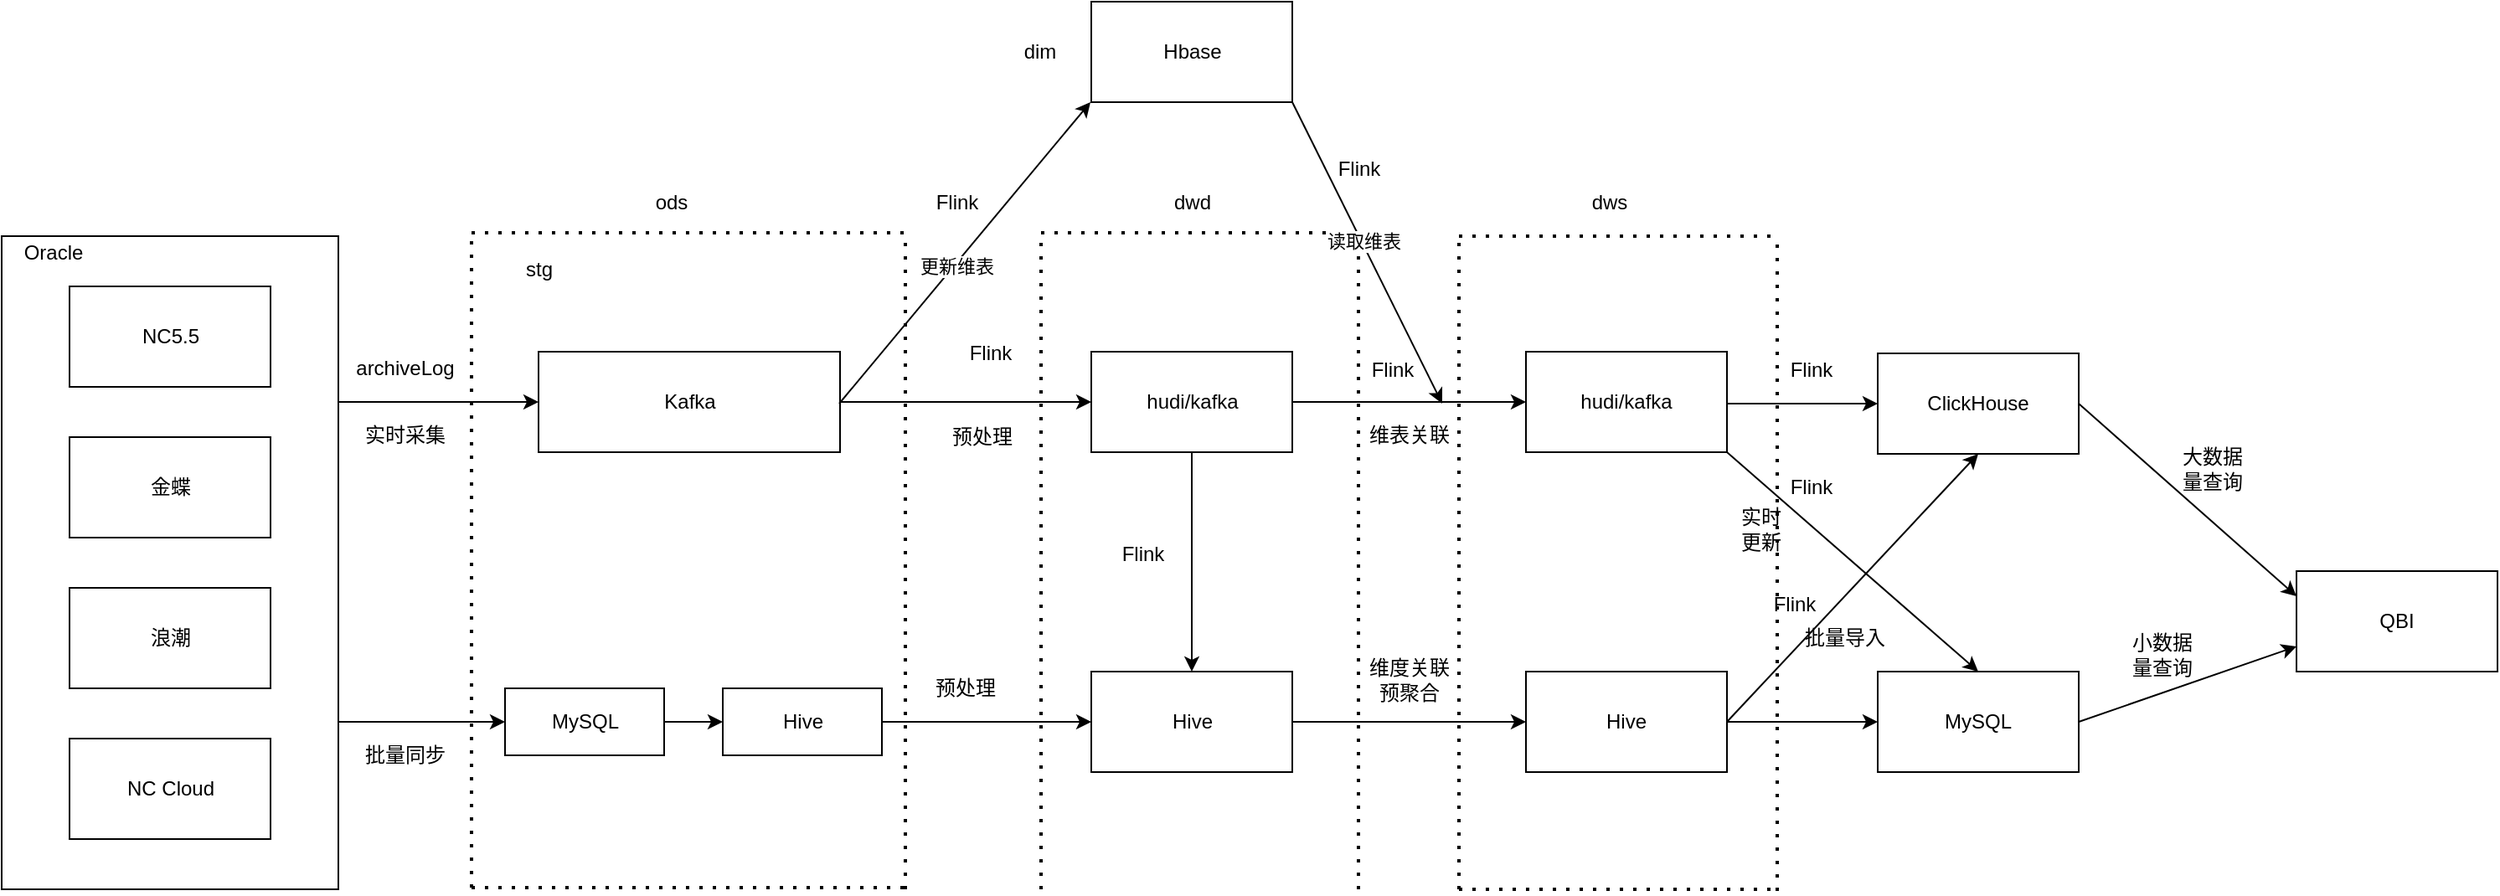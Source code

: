 <mxfile version="13.10.6" type="github">
  <diagram id="irGGcgqm2z5-2A56kE-M" name="Page-2">
    <mxGraphModel dx="1080" dy="702" grid="1" gridSize="10" guides="1" tooltips="1" connect="1" arrows="1" fold="1" page="1" pageScale="1" pageWidth="1600" pageHeight="1200" math="0" shadow="0">
      <root>
        <mxCell id="daA_jaV6r-lbXgrwhcHC-0" />
        <mxCell id="daA_jaV6r-lbXgrwhcHC-1" parent="daA_jaV6r-lbXgrwhcHC-0" />
        <mxCell id="r8aNibQZwsTYz99uHEzL-0" value="" style="rounded=0;whiteSpace=wrap;html=1;textDirection=ltr;" parent="daA_jaV6r-lbXgrwhcHC-1" vertex="1">
          <mxGeometry x="60" y="200" width="201" height="390" as="geometry" />
        </mxCell>
        <mxCell id="GDe6iYOnL6XtTdzz9oO4-0" value="NC5.5" style="rounded=0;whiteSpace=wrap;html=1;textDirection=ltr;" parent="daA_jaV6r-lbXgrwhcHC-1" vertex="1">
          <mxGeometry x="100.5" y="230" width="120" height="60" as="geometry" />
        </mxCell>
        <mxCell id="Aj8RlQGPXVslVgJBgdAv-0" value="金蝶" style="rounded=0;whiteSpace=wrap;html=1;textDirection=ltr;" parent="daA_jaV6r-lbXgrwhcHC-1" vertex="1">
          <mxGeometry x="100.5" y="320" width="120" height="60" as="geometry" />
        </mxCell>
        <mxCell id="Y89TqgO9ryzqsTXEPaqG-0" value="浪潮" style="rounded=0;whiteSpace=wrap;html=1;textDirection=ltr;" parent="daA_jaV6r-lbXgrwhcHC-1" vertex="1">
          <mxGeometry x="100.5" y="410" width="120" height="60" as="geometry" />
        </mxCell>
        <mxCell id="HVHI13wnJIN2CHZ6_BIz-0" value="NC Cloud" style="rounded=0;whiteSpace=wrap;html=1;textDirection=ltr;" parent="daA_jaV6r-lbXgrwhcHC-1" vertex="1">
          <mxGeometry x="100.5" y="500" width="120" height="60" as="geometry" />
        </mxCell>
        <mxCell id="rxpGz6OqSaL86eKcfUDQ-0" value="Oracle" style="text;html=1;strokeColor=none;fillColor=none;align=center;verticalAlign=middle;whiteSpace=wrap;rounded=0;textDirection=ltr;" parent="daA_jaV6r-lbXgrwhcHC-1" vertex="1">
          <mxGeometry x="70.5" y="200" width="40" height="20" as="geometry" />
        </mxCell>
        <mxCell id="rxpGz6OqSaL86eKcfUDQ-1" style="edgeStyle=orthogonalEdgeStyle;rounded=0;orthogonalLoop=1;jettySize=auto;html=1;exitX=0.5;exitY=1;exitDx=0;exitDy=0;" parent="daA_jaV6r-lbXgrwhcHC-1" source="rxpGz6OqSaL86eKcfUDQ-0" target="rxpGz6OqSaL86eKcfUDQ-0" edge="1">
          <mxGeometry relative="1" as="geometry" />
        </mxCell>
        <mxCell id="JgwEjrOgx7C4Gz7cInEH-1" value="" style="edgeStyle=orthogonalEdgeStyle;rounded=0;orthogonalLoop=1;jettySize=auto;html=1;" parent="daA_jaV6r-lbXgrwhcHC-1" source="sEHo4uySBJTCQTvLYaMh-10" target="PHl3X9A4R3H9BnZ7pQ0b-1" edge="1">
          <mxGeometry relative="1" as="geometry" />
        </mxCell>
        <mxCell id="sEHo4uySBJTCQTvLYaMh-10" value="Kafka" style="rounded=0;whiteSpace=wrap;html=1;textDirection=ltr;" parent="daA_jaV6r-lbXgrwhcHC-1" vertex="1">
          <mxGeometry x="380.5" y="269" width="180" height="60" as="geometry" />
        </mxCell>
        <mxCell id="sEHo4uySBJTCQTvLYaMh-11" value="" style="edgeStyle=orthogonalEdgeStyle;rounded=0;orthogonalLoop=1;jettySize=auto;html=1;textDirection=ltr;" parent="daA_jaV6r-lbXgrwhcHC-1" source="sEHo4uySBJTCQTvLYaMh-12" target="sEHo4uySBJTCQTvLYaMh-13" edge="1">
          <mxGeometry relative="1" as="geometry" />
        </mxCell>
        <mxCell id="sEHo4uySBJTCQTvLYaMh-12" value="MySQL" style="rounded=0;whiteSpace=wrap;html=1;textDirection=ltr;" parent="daA_jaV6r-lbXgrwhcHC-1" vertex="1">
          <mxGeometry x="360.5" y="470" width="95" height="40" as="geometry" />
        </mxCell>
        <mxCell id="6W1a8kiytmIF8fzJBV04-0" style="edgeStyle=orthogonalEdgeStyle;rounded=0;orthogonalLoop=1;jettySize=auto;html=1;entryX=0;entryY=0.5;entryDx=0;entryDy=0;" parent="daA_jaV6r-lbXgrwhcHC-1" source="sEHo4uySBJTCQTvLYaMh-13" target="PHl3X9A4R3H9BnZ7pQ0b-2" edge="1">
          <mxGeometry relative="1" as="geometry" />
        </mxCell>
        <mxCell id="sEHo4uySBJTCQTvLYaMh-13" value="Hive" style="rounded=0;whiteSpace=wrap;html=1;textDirection=ltr;" parent="daA_jaV6r-lbXgrwhcHC-1" vertex="1">
          <mxGeometry x="490.5" y="470" width="95" height="40" as="geometry" />
        </mxCell>
        <mxCell id="sEHo4uySBJTCQTvLYaMh-14" value="" style="endArrow=none;dashed=1;html=1;dashPattern=1 3;strokeWidth=2;textDirection=ltr;" parent="daA_jaV6r-lbXgrwhcHC-1" edge="1">
          <mxGeometry width="50" height="50" relative="1" as="geometry">
            <mxPoint x="340.5" y="589" as="sourcePoint" />
            <mxPoint x="600.5" y="589" as="targetPoint" />
          </mxGeometry>
        </mxCell>
        <mxCell id="sEHo4uySBJTCQTvLYaMh-15" value="" style="endArrow=none;dashed=1;html=1;dashPattern=1 3;strokeWidth=2;textDirection=ltr;" parent="daA_jaV6r-lbXgrwhcHC-1" edge="1">
          <mxGeometry width="50" height="50" relative="1" as="geometry">
            <mxPoint x="340.5" y="589" as="sourcePoint" />
            <mxPoint x="340.5" y="199" as="targetPoint" />
          </mxGeometry>
        </mxCell>
        <mxCell id="sEHo4uySBJTCQTvLYaMh-16" value="" style="endArrow=none;dashed=1;html=1;dashPattern=1 3;strokeWidth=2;textDirection=ltr;" parent="daA_jaV6r-lbXgrwhcHC-1" edge="1">
          <mxGeometry width="50" height="50" relative="1" as="geometry">
            <mxPoint x="340.5" y="198" as="sourcePoint" />
            <mxPoint x="600.5" y="198" as="targetPoint" />
            <Array as="points" />
          </mxGeometry>
        </mxCell>
        <mxCell id="sEHo4uySBJTCQTvLYaMh-17" value="" style="endArrow=none;dashed=1;html=1;dashPattern=1 3;strokeWidth=2;textDirection=ltr;" parent="daA_jaV6r-lbXgrwhcHC-1" edge="1">
          <mxGeometry width="50" height="50" relative="1" as="geometry">
            <mxPoint x="599.5" y="590" as="sourcePoint" />
            <mxPoint x="599.5" y="200" as="targetPoint" />
          </mxGeometry>
        </mxCell>
        <mxCell id="sEHo4uySBJTCQTvLYaMh-18" value="stg" style="text;html=1;strokeColor=none;fillColor=none;align=center;verticalAlign=middle;whiteSpace=wrap;rounded=0;textDirection=ltr;" parent="daA_jaV6r-lbXgrwhcHC-1" vertex="1">
          <mxGeometry x="360.5" y="210" width="40" height="20" as="geometry" />
        </mxCell>
        <mxCell id="sEHo4uySBJTCQTvLYaMh-19" value="ods" style="text;html=1;strokeColor=none;fillColor=none;align=center;verticalAlign=middle;whiteSpace=wrap;rounded=0;textDirection=ltr;" parent="daA_jaV6r-lbXgrwhcHC-1" vertex="1">
          <mxGeometry x="440" y="170" width="40" height="20" as="geometry" />
        </mxCell>
        <mxCell id="g2Vy-D8-3e_UKcgfukpI-0" value="" style="endArrow=classic;html=1;entryX=0;entryY=0.5;entryDx=0;entryDy=0;" parent="daA_jaV6r-lbXgrwhcHC-1" target="sEHo4uySBJTCQTvLYaMh-10" edge="1">
          <mxGeometry width="50" height="50" relative="1" as="geometry">
            <mxPoint x="260.5" y="299" as="sourcePoint" />
            <mxPoint x="590.5" y="310" as="targetPoint" />
          </mxGeometry>
        </mxCell>
        <mxCell id="wp1qSeNs0Q2mMvq66nT--0" value="archiveLog" style="text;html=1;strokeColor=none;fillColor=none;align=center;verticalAlign=middle;whiteSpace=wrap;rounded=0;textDirection=ltr;" parent="daA_jaV6r-lbXgrwhcHC-1" vertex="1">
          <mxGeometry x="280.5" y="267" width="40" height="23" as="geometry" />
        </mxCell>
        <mxCell id="9kuiRGTxPZVZnflIVofT-0" value="实时采集" style="text;html=1;strokeColor=none;fillColor=none;align=center;verticalAlign=middle;whiteSpace=wrap;rounded=0;textDirection=ltr;" parent="daA_jaV6r-lbXgrwhcHC-1" vertex="1">
          <mxGeometry x="273.5" y="309" width="54" height="20" as="geometry" />
        </mxCell>
        <mxCell id="mMiLQNQK5fYgm22tHgSy-0" value="批量同步" style="text;html=1;strokeColor=none;fillColor=none;align=center;verticalAlign=middle;whiteSpace=wrap;rounded=0;textDirection=ltr;" parent="daA_jaV6r-lbXgrwhcHC-1" vertex="1">
          <mxGeometry x="265.5" y="500" width="70" height="20" as="geometry" />
        </mxCell>
        <mxCell id="mMiLQNQK5fYgm22tHgSy-1" value="" style="endArrow=classic;html=1;entryX=0;entryY=0.5;entryDx=0;entryDy=0;" parent="daA_jaV6r-lbXgrwhcHC-1" target="sEHo4uySBJTCQTvLYaMh-12" edge="1">
          <mxGeometry width="50" height="50" relative="1" as="geometry">
            <mxPoint x="260.5" y="490" as="sourcePoint" />
            <mxPoint x="360.5" y="490" as="targetPoint" />
          </mxGeometry>
        </mxCell>
        <mxCell id="PHl3X9A4R3H9BnZ7pQ0b-0" value="Flink" style="text;html=1;align=center;verticalAlign=middle;resizable=0;points=[];autosize=1;textDirection=ltr;" parent="daA_jaV6r-lbXgrwhcHC-1" vertex="1">
          <mxGeometry x="630" y="260" width="40" height="20" as="geometry" />
        </mxCell>
        <mxCell id="is7krRQsAzeA-gnGLOin-0" style="edgeStyle=orthogonalEdgeStyle;rounded=0;orthogonalLoop=1;jettySize=auto;html=1;entryX=0;entryY=0.5;entryDx=0;entryDy=0;" parent="daA_jaV6r-lbXgrwhcHC-1" source="PHl3X9A4R3H9BnZ7pQ0b-1" target="Dsg33bfTI4xgVcbuv80I-23" edge="1">
          <mxGeometry relative="1" as="geometry" />
        </mxCell>
        <mxCell id="PHl3X9A4R3H9BnZ7pQ0b-1" value="hudi/kafka" style="rounded=0;whiteSpace=wrap;html=1;textDirection=ltr;" parent="daA_jaV6r-lbXgrwhcHC-1" vertex="1">
          <mxGeometry x="710.5" y="269" width="120" height="60" as="geometry" />
        </mxCell>
        <mxCell id="MDZeMjGnQCORA1ztTCDU-0" value="" style="edgeStyle=orthogonalEdgeStyle;rounded=0;orthogonalLoop=1;jettySize=auto;html=1;" parent="daA_jaV6r-lbXgrwhcHC-1" source="PHl3X9A4R3H9BnZ7pQ0b-2" target="Dsg33bfTI4xgVcbuv80I-33" edge="1">
          <mxGeometry relative="1" as="geometry" />
        </mxCell>
        <mxCell id="PHl3X9A4R3H9BnZ7pQ0b-2" value="Hive" style="rounded=0;whiteSpace=wrap;html=1;textDirection=ltr;" parent="daA_jaV6r-lbXgrwhcHC-1" vertex="1">
          <mxGeometry x="710.5" y="460" width="120" height="60" as="geometry" />
        </mxCell>
        <mxCell id="PHl3X9A4R3H9BnZ7pQ0b-3" value="" style="endArrow=classic;html=1;entryX=0.5;entryY=0;entryDx=0;entryDy=0;exitX=0.5;exitY=1;exitDx=0;exitDy=0;textDirection=ltr;" parent="daA_jaV6r-lbXgrwhcHC-1" source="PHl3X9A4R3H9BnZ7pQ0b-1" target="PHl3X9A4R3H9BnZ7pQ0b-2" edge="1">
          <mxGeometry width="50" height="50" relative="1" as="geometry">
            <mxPoint x="930.5" y="440" as="sourcePoint" />
            <mxPoint x="990.5" y="420" as="targetPoint" />
          </mxGeometry>
        </mxCell>
        <mxCell id="PHl3X9A4R3H9BnZ7pQ0b-5" value="dwd" style="text;html=1;strokeColor=none;fillColor=none;align=center;verticalAlign=middle;whiteSpace=wrap;rounded=0;textDirection=ltr;" parent="daA_jaV6r-lbXgrwhcHC-1" vertex="1">
          <mxGeometry x="750.5" y="170" width="40" height="20" as="geometry" />
        </mxCell>
        <mxCell id="PHl3X9A4R3H9BnZ7pQ0b-7" value="" style="endArrow=none;dashed=1;html=1;dashPattern=1 3;strokeWidth=2;textDirection=ltr;" parent="daA_jaV6r-lbXgrwhcHC-1" edge="1">
          <mxGeometry width="50" height="50" relative="1" as="geometry">
            <mxPoint x="680.5" y="198" as="sourcePoint" />
            <mxPoint x="870" y="198" as="targetPoint" />
          </mxGeometry>
        </mxCell>
        <mxCell id="PHl3X9A4R3H9BnZ7pQ0b-9" value="" style="endArrow=none;dashed=1;html=1;dashPattern=1 3;strokeWidth=2;textDirection=ltr;" parent="daA_jaV6r-lbXgrwhcHC-1" edge="1">
          <mxGeometry width="50" height="50" relative="1" as="geometry">
            <mxPoint x="680.5" y="590" as="sourcePoint" />
            <mxPoint x="680.5" y="199" as="targetPoint" />
          </mxGeometry>
        </mxCell>
        <mxCell id="PHl3X9A4R3H9BnZ7pQ0b-10" value="" style="endArrow=none;dashed=1;html=1;dashPattern=1 3;strokeWidth=2;textDirection=ltr;" parent="daA_jaV6r-lbXgrwhcHC-1" edge="1">
          <mxGeometry width="50" height="50" relative="1" as="geometry">
            <mxPoint x="870" y="590" as="sourcePoint" />
            <mxPoint x="870" y="199" as="targetPoint" />
          </mxGeometry>
        </mxCell>
        <mxCell id="PHl3X9A4R3H9BnZ7pQ0b-11" value="Flink" style="text;html=1;align=center;verticalAlign=middle;resizable=0;points=[];autosize=1;textDirection=ltr;" parent="daA_jaV6r-lbXgrwhcHC-1" vertex="1">
          <mxGeometry x="720.5" y="380" width="40" height="20" as="geometry" />
        </mxCell>
        <mxCell id="Dsg33bfTI4xgVcbuv80I-21" value="" style="endArrow=classic;html=1;entryX=0;entryY=0.5;entryDx=0;entryDy=0;textDirection=ltr;" parent="daA_jaV6r-lbXgrwhcHC-1" target="Dsg33bfTI4xgVcbuv80I-26" edge="1">
          <mxGeometry width="50" height="50" relative="1" as="geometry">
            <mxPoint x="1070" y="300" as="sourcePoint" />
            <mxPoint x="940" y="410" as="targetPoint" />
            <Array as="points">
              <mxPoint x="1070" y="300" />
            </Array>
          </mxGeometry>
        </mxCell>
        <mxCell id="Dsg33bfTI4xgVcbuv80I-23" value="hudi/kafka" style="rounded=0;whiteSpace=wrap;html=1;textDirection=ltr;" parent="daA_jaV6r-lbXgrwhcHC-1" vertex="1">
          <mxGeometry x="970" y="269" width="120" height="60" as="geometry" />
        </mxCell>
        <mxCell id="Dsg33bfTI4xgVcbuv80I-24" value="" style="endArrow=classic;html=1;exitX=1;exitY=1;exitDx=0;exitDy=0;entryX=0.5;entryY=0;entryDx=0;entryDy=0;textDirection=ltr;" parent="daA_jaV6r-lbXgrwhcHC-1" source="Dsg33bfTI4xgVcbuv80I-23" target="Dsg33bfTI4xgVcbuv80I-30" edge="1">
          <mxGeometry width="50" height="50" relative="1" as="geometry">
            <mxPoint x="1040" y="360" as="sourcePoint" />
            <mxPoint x="1360" y="409" as="targetPoint" />
            <Array as="points" />
          </mxGeometry>
        </mxCell>
        <mxCell id="Dsg33bfTI4xgVcbuv80I-25" value="实时&lt;br&gt;更新" style="text;html=1;align=center;verticalAlign=middle;resizable=0;points=[];autosize=1;textDirection=ltr;" parent="daA_jaV6r-lbXgrwhcHC-1" vertex="1">
          <mxGeometry x="1090" y="360" width="40" height="30" as="geometry" />
        </mxCell>
        <mxCell id="Dsg33bfTI4xgVcbuv80I-26" value="ClickHouse" style="rounded=0;whiteSpace=wrap;html=1;textDirection=ltr;" parent="daA_jaV6r-lbXgrwhcHC-1" vertex="1">
          <mxGeometry x="1180" y="270" width="120" height="60" as="geometry" />
        </mxCell>
        <mxCell id="Dsg33bfTI4xgVcbuv80I-28" value="" style="endArrow=classic;html=1;exitX=1;exitY=0.5;exitDx=0;exitDy=0;textDirection=ltr;entryX=0;entryY=0.25;entryDx=0;entryDy=0;" parent="daA_jaV6r-lbXgrwhcHC-1" source="Dsg33bfTI4xgVcbuv80I-26" target="Dsg33bfTI4xgVcbuv80I-29" edge="1">
          <mxGeometry width="50" height="50" relative="1" as="geometry">
            <mxPoint x="940" y="470" as="sourcePoint" />
            <mxPoint x="1427" y="420" as="targetPoint" />
            <Array as="points" />
          </mxGeometry>
        </mxCell>
        <mxCell id="Dsg33bfTI4xgVcbuv80I-29" value="QBI" style="rounded=0;whiteSpace=wrap;html=1;textDirection=ltr;" parent="daA_jaV6r-lbXgrwhcHC-1" vertex="1">
          <mxGeometry x="1430" y="400" width="120" height="60" as="geometry" />
        </mxCell>
        <mxCell id="Dsg33bfTI4xgVcbuv80I-30" value="MySQL" style="rounded=0;whiteSpace=wrap;html=1;textDirection=ltr;" parent="daA_jaV6r-lbXgrwhcHC-1" vertex="1">
          <mxGeometry x="1180" y="460" width="120" height="60" as="geometry" />
        </mxCell>
        <mxCell id="Dsg33bfTI4xgVcbuv80I-31" value="" style="endArrow=classic;html=1;entryX=0;entryY=0.75;entryDx=0;entryDy=0;exitX=1;exitY=0.5;exitDx=0;exitDy=0;textDirection=ltr;" parent="daA_jaV6r-lbXgrwhcHC-1" source="Dsg33bfTI4xgVcbuv80I-30" target="Dsg33bfTI4xgVcbuv80I-29" edge="1">
          <mxGeometry width="50" height="50" relative="1" as="geometry">
            <mxPoint x="1150.25" y="470" as="sourcePoint" />
            <mxPoint x="1250.25" y="540" as="targetPoint" />
            <Array as="points" />
          </mxGeometry>
        </mxCell>
        <mxCell id="Dsg33bfTI4xgVcbuv80I-32" value="" style="edgeStyle=orthogonalEdgeStyle;rounded=0;orthogonalLoop=1;jettySize=auto;html=1;textDirection=ltr;" parent="daA_jaV6r-lbXgrwhcHC-1" source="Dsg33bfTI4xgVcbuv80I-33" target="Dsg33bfTI4xgVcbuv80I-30" edge="1">
          <mxGeometry relative="1" as="geometry" />
        </mxCell>
        <mxCell id="Dsg33bfTI4xgVcbuv80I-33" value="Hive" style="rounded=0;whiteSpace=wrap;html=1;textDirection=ltr;" parent="daA_jaV6r-lbXgrwhcHC-1" vertex="1">
          <mxGeometry x="970" y="460" width="120" height="60" as="geometry" />
        </mxCell>
        <mxCell id="Dsg33bfTI4xgVcbuv80I-34" value="dws" style="text;html=1;strokeColor=none;fillColor=none;align=center;verticalAlign=middle;whiteSpace=wrap;rounded=0;textDirection=ltr;" parent="daA_jaV6r-lbXgrwhcHC-1" vertex="1">
          <mxGeometry x="1000" y="170" width="40" height="20" as="geometry" />
        </mxCell>
        <mxCell id="Dsg33bfTI4xgVcbuv80I-35" value="" style="endArrow=none;dashed=1;html=1;dashPattern=1 3;strokeWidth=2;textDirection=ltr;" parent="daA_jaV6r-lbXgrwhcHC-1" edge="1">
          <mxGeometry width="50" height="50" relative="1" as="geometry">
            <mxPoint x="930" y="200" as="sourcePoint" />
            <mxPoint x="1120" y="200" as="targetPoint" />
          </mxGeometry>
        </mxCell>
        <mxCell id="Dsg33bfTI4xgVcbuv80I-36" value="" style="endArrow=none;dashed=1;html=1;dashPattern=1 3;strokeWidth=2;textDirection=ltr;" parent="daA_jaV6r-lbXgrwhcHC-1" edge="1">
          <mxGeometry width="50" height="50" relative="1" as="geometry">
            <mxPoint x="930" y="590" as="sourcePoint" />
            <mxPoint x="1120" y="590" as="targetPoint" />
          </mxGeometry>
        </mxCell>
        <mxCell id="Dsg33bfTI4xgVcbuv80I-37" value="" style="endArrow=none;dashed=1;html=1;dashPattern=1 3;strokeWidth=2;textDirection=ltr;" parent="daA_jaV6r-lbXgrwhcHC-1" edge="1">
          <mxGeometry width="50" height="50" relative="1" as="geometry">
            <mxPoint x="930" y="590" as="sourcePoint" />
            <mxPoint x="930" y="200" as="targetPoint" />
          </mxGeometry>
        </mxCell>
        <mxCell id="Dsg33bfTI4xgVcbuv80I-38" value="" style="endArrow=none;dashed=1;html=1;dashPattern=1 3;strokeWidth=2;textDirection=ltr;" parent="daA_jaV6r-lbXgrwhcHC-1" edge="1">
          <mxGeometry width="50" height="50" relative="1" as="geometry">
            <mxPoint x="1120" y="591" as="sourcePoint" />
            <mxPoint x="1120" y="200" as="targetPoint" />
          </mxGeometry>
        </mxCell>
        <mxCell id="oSuGGkhYG0S8dz1pze5s-2" value="Flink" style="text;html=1;align=center;verticalAlign=middle;resizable=0;points=[];autosize=1;textDirection=ltr;" parent="daA_jaV6r-lbXgrwhcHC-1" vertex="1">
          <mxGeometry x="870" y="270" width="40" height="20" as="geometry" />
        </mxCell>
        <mxCell id="rpThq5wvhFcxbZcWKDtC-0" value="Flink" style="text;html=1;align=center;verticalAlign=middle;resizable=0;points=[];autosize=1;textDirection=ltr;" parent="daA_jaV6r-lbXgrwhcHC-1" vertex="1">
          <mxGeometry x="1120" y="270" width="40" height="20" as="geometry" />
        </mxCell>
        <mxCell id="E70aXcZqn9r8SIfn8rKr-1" value="大数据量查询" style="text;html=1;strokeColor=none;fillColor=none;align=center;verticalAlign=middle;whiteSpace=wrap;rounded=0;textDirection=ltr;" parent="daA_jaV6r-lbXgrwhcHC-1" vertex="1">
          <mxGeometry x="1360" y="329" width="40" height="20" as="geometry" />
        </mxCell>
        <mxCell id="oKbUIwwNZOHDzXq9-jEw-0" value="Hbase" style="rounded=0;whiteSpace=wrap;html=1;gradientColor=none;" vertex="1" parent="daA_jaV6r-lbXgrwhcHC-1">
          <mxGeometry x="710.5" y="60" width="120" height="60" as="geometry" />
        </mxCell>
        <mxCell id="oKbUIwwNZOHDzXq9-jEw-3" value="" style="endArrow=classic;html=1;textDirection=ltr;" edge="1" parent="daA_jaV6r-lbXgrwhcHC-1">
          <mxGeometry width="50" height="50" relative="1" as="geometry">
            <mxPoint x="560" y="300" as="sourcePoint" />
            <mxPoint x="710" y="120" as="targetPoint" />
          </mxGeometry>
        </mxCell>
        <mxCell id="oKbUIwwNZOHDzXq9-jEw-4" value="更新维表" style="edgeLabel;html=1;align=center;verticalAlign=middle;resizable=0;points=[];textDirection=ltr;" vertex="1" connectable="0" parent="oKbUIwwNZOHDzXq9-jEw-3">
          <mxGeometry x="-0.083" relative="1" as="geometry">
            <mxPoint x="1" as="offset" />
          </mxGeometry>
        </mxCell>
        <mxCell id="oKbUIwwNZOHDzXq9-jEw-5" value="" style="endArrow=classic;html=1;textDirection=ltr;exitX=1;exitY=1;exitDx=0;exitDy=0;" edge="1" parent="daA_jaV6r-lbXgrwhcHC-1" source="oKbUIwwNZOHDzXq9-jEw-0">
          <mxGeometry width="50" height="50" relative="1" as="geometry">
            <mxPoint x="1230" y="250" as="sourcePoint" />
            <mxPoint x="920" y="300" as="targetPoint" />
          </mxGeometry>
        </mxCell>
        <mxCell id="oKbUIwwNZOHDzXq9-jEw-6" value="读取维表" style="edgeLabel;html=1;align=center;verticalAlign=middle;resizable=0;points=[];textDirection=ltr;" vertex="1" connectable="0" parent="oKbUIwwNZOHDzXq9-jEw-5">
          <mxGeometry x="-0.083" relative="1" as="geometry">
            <mxPoint x="1" as="offset" />
          </mxGeometry>
        </mxCell>
        <mxCell id="oKbUIwwNZOHDzXq9-jEw-7" value="dim" style="text;html=1;strokeColor=none;fillColor=none;align=center;verticalAlign=middle;whiteSpace=wrap;rounded=0;textDirection=ltr;" vertex="1" parent="daA_jaV6r-lbXgrwhcHC-1">
          <mxGeometry x="660" y="80" width="40" height="20" as="geometry" />
        </mxCell>
        <mxCell id="oKbUIwwNZOHDzXq9-jEw-8" value="Flink" style="text;html=1;align=center;verticalAlign=middle;resizable=0;points=[];autosize=1;textDirection=ltr;" vertex="1" parent="daA_jaV6r-lbXgrwhcHC-1">
          <mxGeometry x="610" y="170" width="40" height="20" as="geometry" />
        </mxCell>
        <mxCell id="oKbUIwwNZOHDzXq9-jEw-9" value="Flink" style="text;html=1;align=center;verticalAlign=middle;resizable=0;points=[];autosize=1;textDirection=ltr;" vertex="1" parent="daA_jaV6r-lbXgrwhcHC-1">
          <mxGeometry x="850" y="150" width="40" height="20" as="geometry" />
        </mxCell>
        <mxCell id="oKbUIwwNZOHDzXq9-jEw-11" value="小数据量查询" style="text;html=1;strokeColor=none;fillColor=none;align=center;verticalAlign=middle;whiteSpace=wrap;rounded=0;textDirection=ltr;" vertex="1" parent="daA_jaV6r-lbXgrwhcHC-1">
          <mxGeometry x="1330" y="440" width="40" height="20" as="geometry" />
        </mxCell>
        <mxCell id="oKbUIwwNZOHDzXq9-jEw-12" value="Flink" style="text;html=1;align=center;verticalAlign=middle;resizable=0;points=[];autosize=1;textDirection=ltr;" vertex="1" parent="daA_jaV6r-lbXgrwhcHC-1">
          <mxGeometry x="1120" y="340" width="40" height="20" as="geometry" />
        </mxCell>
        <mxCell id="oKbUIwwNZOHDzXq9-jEw-15" value="" style="endArrow=classic;html=1;exitX=1;exitY=0.5;exitDx=0;exitDy=0;entryX=0.5;entryY=1;entryDx=0;entryDy=0;textDirection=ltr;" edge="1" parent="daA_jaV6r-lbXgrwhcHC-1" source="Dsg33bfTI4xgVcbuv80I-33" target="Dsg33bfTI4xgVcbuv80I-26">
          <mxGeometry width="50" height="50" relative="1" as="geometry">
            <mxPoint x="1140" y="299" as="sourcePoint" />
            <mxPoint x="1290" y="430" as="targetPoint" />
            <Array as="points" />
          </mxGeometry>
        </mxCell>
        <mxCell id="oKbUIwwNZOHDzXq9-jEw-16" value="Flink" style="text;html=1;align=center;verticalAlign=middle;resizable=0;points=[];autosize=1;textDirection=ltr;" vertex="1" parent="daA_jaV6r-lbXgrwhcHC-1">
          <mxGeometry x="1110" y="410" width="40" height="20" as="geometry" />
        </mxCell>
        <mxCell id="oKbUIwwNZOHDzXq9-jEw-17" value="批量导入" style="text;html=1;align=center;verticalAlign=middle;resizable=0;points=[];autosize=1;textDirection=ltr;" vertex="1" parent="daA_jaV6r-lbXgrwhcHC-1">
          <mxGeometry x="1130" y="430" width="60" height="20" as="geometry" />
        </mxCell>
        <mxCell id="bcJrBoeWJ8x_kZw__ndW-0" value="预处理" style="text;html=1;align=center;verticalAlign=middle;resizable=0;points=[];autosize=1;textDirection=ltr;" vertex="1" parent="daA_jaV6r-lbXgrwhcHC-1">
          <mxGeometry x="610" y="460" width="50" height="20" as="geometry" />
        </mxCell>
        <mxCell id="bcJrBoeWJ8x_kZw__ndW-1" value="维度关联&lt;br&gt;预聚合" style="text;html=1;align=center;verticalAlign=middle;resizable=0;points=[];autosize=1;textDirection=ltr;" vertex="1" parent="daA_jaV6r-lbXgrwhcHC-1">
          <mxGeometry x="870" y="450" width="60" height="30" as="geometry" />
        </mxCell>
        <mxCell id="bcJrBoeWJ8x_kZw__ndW-2" value="预处理" style="text;html=1;align=center;verticalAlign=middle;resizable=0;points=[];autosize=1;textDirection=ltr;" vertex="1" parent="daA_jaV6r-lbXgrwhcHC-1">
          <mxGeometry x="620" y="310" width="50" height="20" as="geometry" />
        </mxCell>
        <mxCell id="bcJrBoeWJ8x_kZw__ndW-3" value="维表关联" style="text;html=1;align=center;verticalAlign=middle;resizable=0;points=[];autosize=1;textDirection=ltr;" vertex="1" parent="daA_jaV6r-lbXgrwhcHC-1">
          <mxGeometry x="870" y="309" width="60" height="20" as="geometry" />
        </mxCell>
      </root>
    </mxGraphModel>
  </diagram>
</mxfile>
